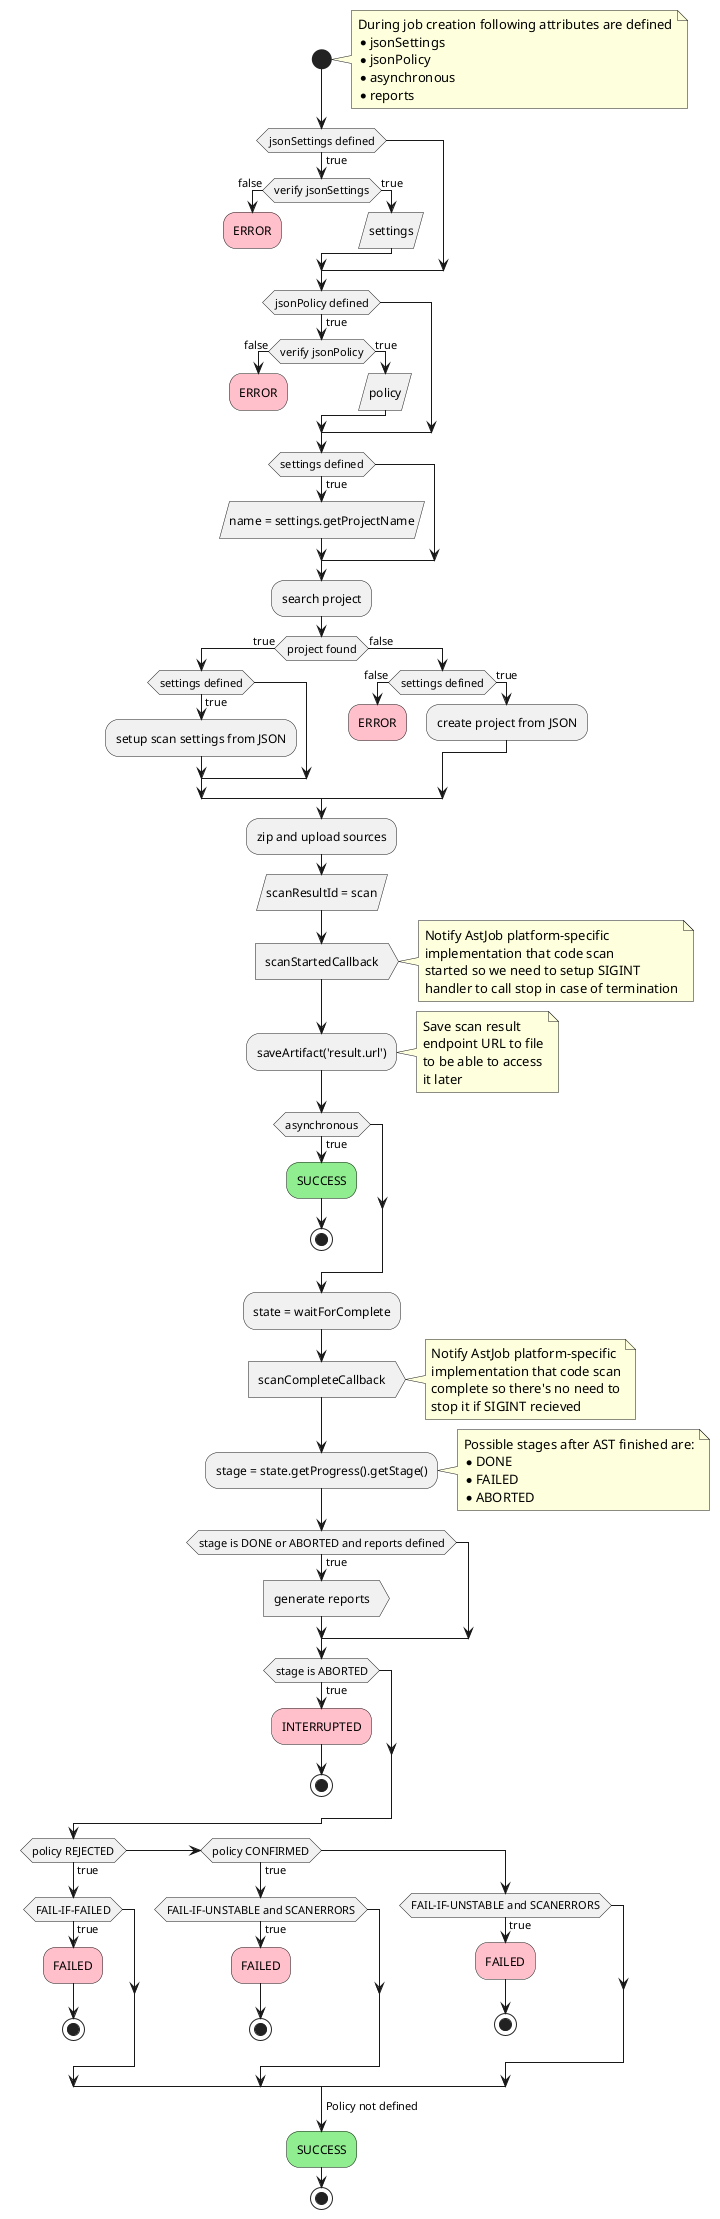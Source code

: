 @startuml
skinparam ConditionEndStyle hline
start
note right
    During job creation following attributes are defined
    * jsonSettings
    * jsonPolicy
    * asynchronous
    * reports
end note
if (jsonSettings defined) then (true)
    if (verify jsonSettings) then (false)
        #pink:ERROR;
        kill
    else (true)
        :settings/
    endif
endif
if (jsonPolicy defined) then (true)
    if (verify jsonPolicy) then (false)
        #pink:ERROR;
        kill
    else (true)
        :policy/
    endif
endif
if (settings defined) then (true)
    :name = settings.getProjectName/
endif
:search project;
if (project found) then (true)
    if (settings defined) then (true)
        :setup scan settings from JSON;
    endif
else (false)
    if (settings defined) then (false)
        #pink:ERROR;
        kill
    else (true)
        :create project from JSON;
    endif
endif
:zip and upload sources;
:scanResultId = scan/
:scanStartedCallback>
note right
    Notify AstJob platform-specific
    implementation that code scan
    started so we need to setup SIGINT
    handler to call stop in case of termination
end note
:saveArtifact('result.url');
note right
    Save scan result
    endpoint URL to file
    to be able to access
    it later
end note
if (asynchronous) then (true)
    #lightgreen:SUCCESS;
    stop
endif

:state = waitForComplete;
:scanCompleteCallback>
note right
    Notify AstJob platform-specific
    implementation that code scan
    complete so there's no need to
    stop it if SIGINT recieved
end note
:stage = state.getProgress().getStage();
note right
    Possible stages after AST finished are:
    * DONE
    * FAILED
    * ABORTED
end note
if (stage is DONE or ABORTED and reports defined) then (true)
    :generate reports>
endif
if (stage is ABORTED) then (true)
    #pink:INTERRUPTED;
    stop
endif
if (policy REJECTED) then (true)
    if (FAIL-IF-FAILED) then(true)
        #pink:FAILED;
        stop
    endif
elseif (policy CONFIRMED) then(true)
        if (FAIL-IF-UNSTABLE and SCANERRORS) then(true)
            #pink:FAILED;
            stop
        endif
else
    if (FAIL-IF-UNSTABLE and SCANERRORS) then(true)
        #pink:FAILED;
        stop
    endif
endif
-> Policy not defined;
#lightgreen:SUCCESS;
stop
@enduml